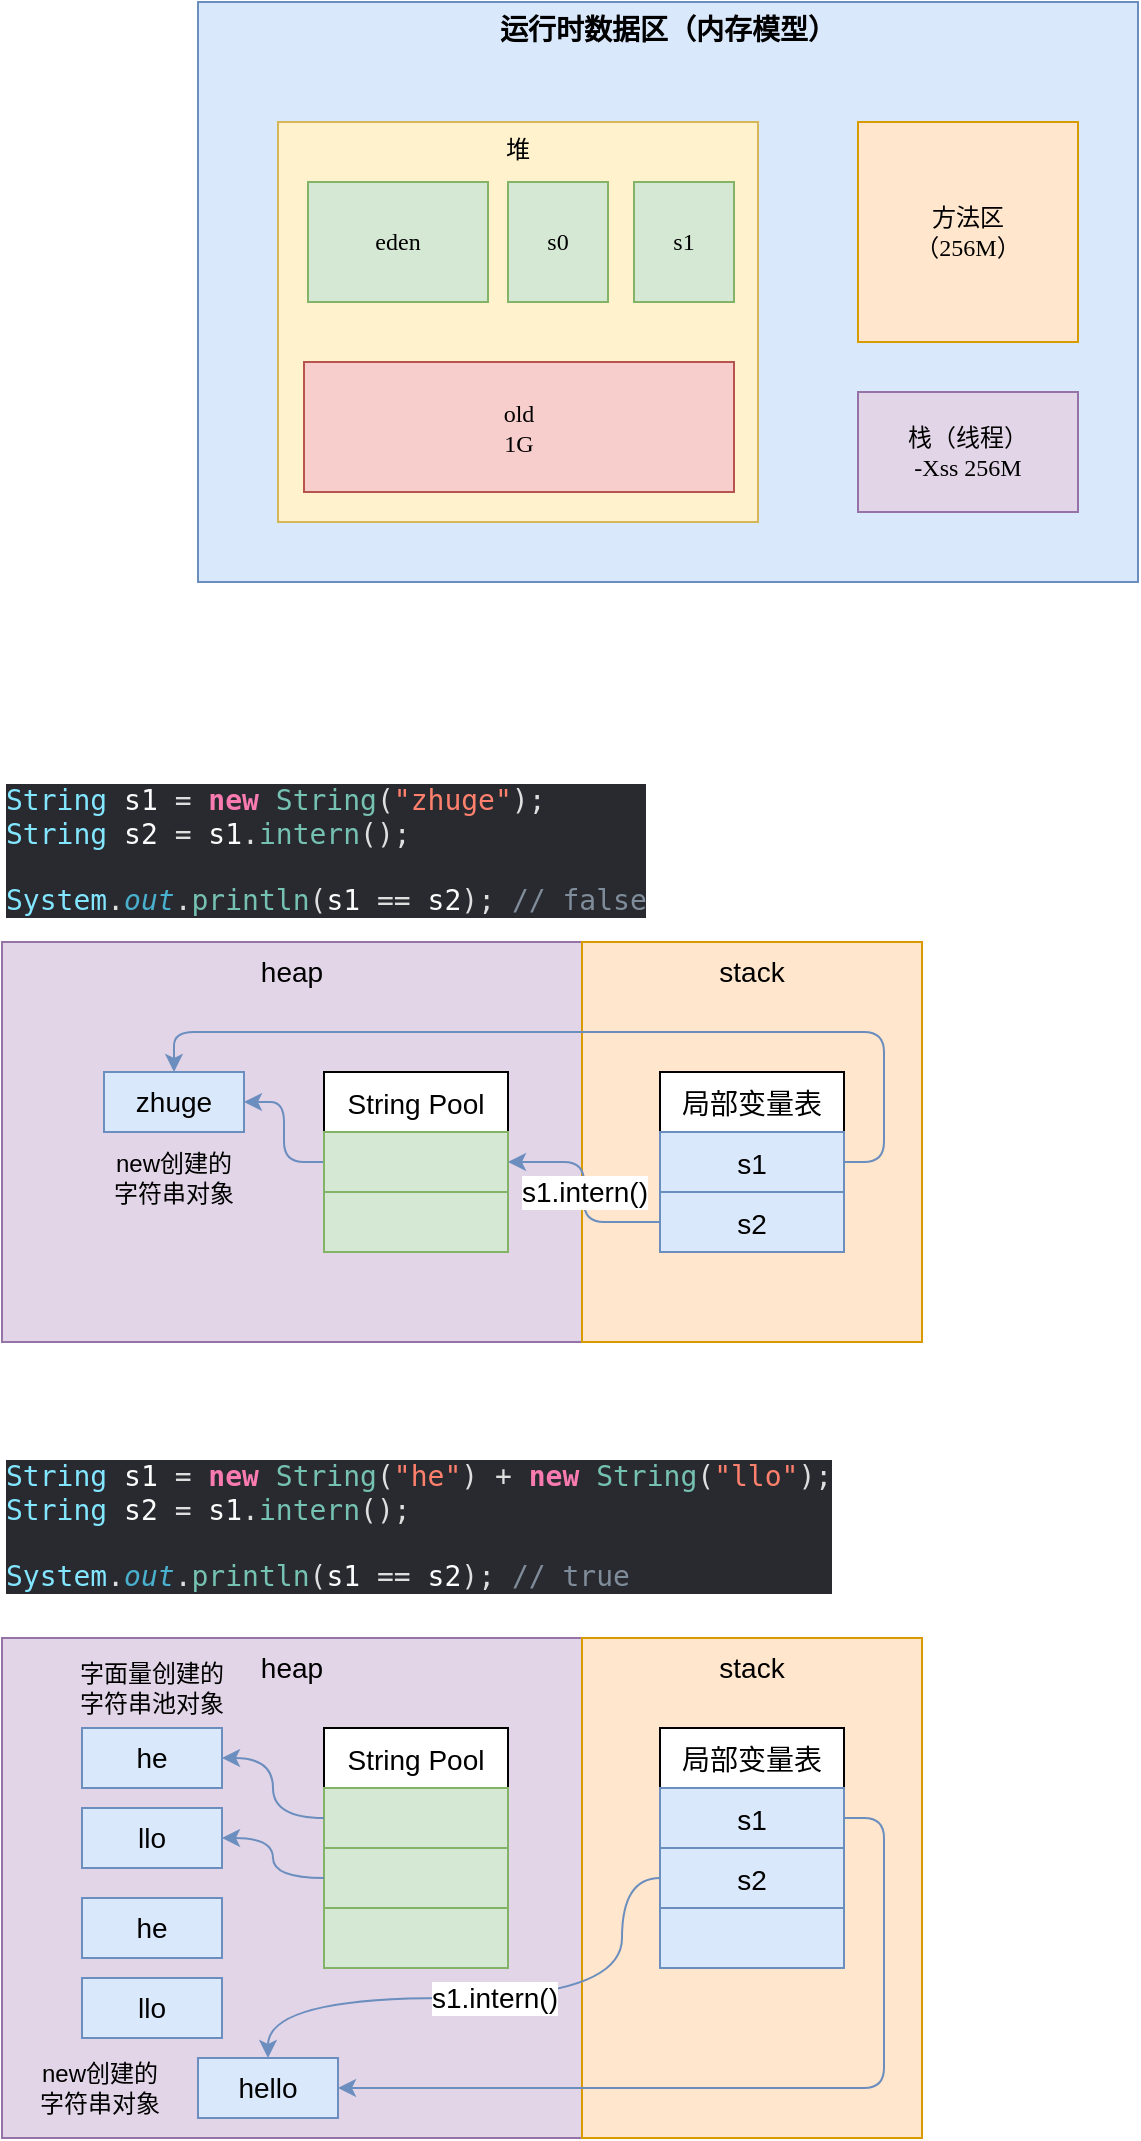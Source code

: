 <mxfile compressed="false" version="16.4.3" type="github">
  <diagram name="Page-1" id="c7558073-3199-34d8-9f00-42111426c3f3">
    <mxGraphModel dx="942" dy="642" grid="1" gridSize="10" guides="1" tooltips="1" connect="1" arrows="1" fold="1" page="1" pageScale="1" pageWidth="826" pageHeight="1169" background="none" math="0" shadow="0">
      <root>
        <mxCell id="0" />
        <mxCell id="1" parent="0" />
        <mxCell id="X_wdacDd8i7WgnL82fPF-96" value="&lt;font style=&quot;font-size: 14px&quot;&gt;运行时数据区（内存模型）&lt;/font&gt;" style="rounded=0;whiteSpace=wrap;html=1;fillColor=#dae8fc;strokeColor=#6c8ebf;align=center;verticalAlign=top;fontStyle=1;fontFamily=Lucida Console;" parent="1" vertex="1">
          <mxGeometry x="178" y="130" width="470" height="290" as="geometry" />
        </mxCell>
        <mxCell id="X_wdacDd8i7WgnL82fPF-97" value="堆" style="rounded=0;whiteSpace=wrap;html=1;verticalAlign=top;fillColor=#fff2cc;strokeColor=#d6b656;fontFamily=Lucida Console;" parent="1" vertex="1">
          <mxGeometry x="218" y="190" width="240" height="200" as="geometry" />
        </mxCell>
        <mxCell id="X_wdacDd8i7WgnL82fPF-98" value="方法区&lt;br&gt;（256M）" style="whiteSpace=wrap;html=1;aspect=fixed;verticalAlign=middle;fillColor=#ffe6cc;strokeColor=#d79b00;fontFamily=Lucida Console;" parent="1" vertex="1">
          <mxGeometry x="508" y="190" width="110" height="110" as="geometry" />
        </mxCell>
        <mxCell id="X_wdacDd8i7WgnL82fPF-99" value="栈（线程）&lt;br&gt;-Xss 256M" style="rounded=0;whiteSpace=wrap;html=1;verticalAlign=middle;fillColor=#e1d5e7;strokeColor=#9673a6;fontFamily=Lucida Console;" parent="1" vertex="1">
          <mxGeometry x="508" y="325" width="110" height="60" as="geometry" />
        </mxCell>
        <mxCell id="X_wdacDd8i7WgnL82fPF-100" value="eden&lt;br&gt;" style="rounded=0;whiteSpace=wrap;html=1;fillColor=#d5e8d4;strokeColor=#82b366;fontFamily=Lucida Console;" parent="1" vertex="1">
          <mxGeometry x="233" y="220" width="90" height="60" as="geometry" />
        </mxCell>
        <mxCell id="X_wdacDd8i7WgnL82fPF-103" value="s0" style="rounded=0;whiteSpace=wrap;html=1;fillColor=#d5e8d4;strokeColor=#82b366;fontFamily=Lucida Console;" parent="1" vertex="1">
          <mxGeometry x="333" y="220" width="50" height="60" as="geometry" />
        </mxCell>
        <mxCell id="X_wdacDd8i7WgnL82fPF-104" value="s1" style="rounded=0;whiteSpace=wrap;html=1;fillColor=#d5e8d4;strokeColor=#82b366;fontFamily=Lucida Console;" parent="1" vertex="1">
          <mxGeometry x="396" y="220" width="50" height="60" as="geometry" />
        </mxCell>
        <mxCell id="X_wdacDd8i7WgnL82fPF-105" value="old&lt;br&gt;1G" style="whiteSpace=wrap;html=1;fillColor=#f8cecc;strokeColor=#b85450;fontFamily=Lucida Console;" parent="1" vertex="1">
          <mxGeometry x="231" y="310" width="215" height="65" as="geometry" />
        </mxCell>
        <mxCell id="q494u1hC03V7Rukzs_w7-1" value="heap" style="rounded=0;whiteSpace=wrap;html=1;align=center;verticalAlign=top;fontSize=14;fillColor=#e1d5e7;strokeColor=#9673a6;" vertex="1" parent="1">
          <mxGeometry x="80" y="600" width="290" height="200" as="geometry" />
        </mxCell>
        <mxCell id="q494u1hC03V7Rukzs_w7-2" value="stack" style="rounded=0;whiteSpace=wrap;html=1;verticalAlign=top;fontSize=14;fillColor=#ffe6cc;strokeColor=#d79b00;" vertex="1" parent="1">
          <mxGeometry x="370" y="600" width="170" height="200" as="geometry" />
        </mxCell>
        <mxCell id="q494u1hC03V7Rukzs_w7-3" value="局部变量表" style="swimlane;fontStyle=0;childLayout=stackLayout;horizontal=1;startSize=30;horizontalStack=0;resizeParent=1;resizeParentMax=0;resizeLast=0;collapsible=1;marginBottom=0;fontSize=14;" vertex="1" parent="1">
          <mxGeometry x="409" y="665" width="92" height="90" as="geometry" />
        </mxCell>
        <mxCell id="q494u1hC03V7Rukzs_w7-4" value="s1" style="text;strokeColor=#6c8ebf;fillColor=#dae8fc;align=center;verticalAlign=middle;spacingLeft=4;spacingRight=4;overflow=hidden;points=[[0,0.5],[1,0.5]];portConstraint=eastwest;rotatable=0;fontSize=14;" vertex="1" parent="q494u1hC03V7Rukzs_w7-3">
          <mxGeometry y="30" width="92" height="30" as="geometry" />
        </mxCell>
        <mxCell id="q494u1hC03V7Rukzs_w7-5" value="s2" style="text;strokeColor=#6c8ebf;fillColor=#dae8fc;align=center;verticalAlign=middle;spacingLeft=4;spacingRight=4;overflow=hidden;points=[[0,0.5],[1,0.5]];portConstraint=eastwest;rotatable=0;fontSize=14;" vertex="1" parent="q494u1hC03V7Rukzs_w7-3">
          <mxGeometry y="60" width="92" height="30" as="geometry" />
        </mxCell>
        <mxCell id="q494u1hC03V7Rukzs_w7-39" style="edgeStyle=orthogonalEdgeStyle;rounded=1;orthogonalLoop=1;jettySize=auto;html=1;exitX=0;exitY=0.5;exitDx=0;exitDy=0;fontSize=14;fillColor=#dae8fc;strokeColor=#6c8ebf;" edge="1" parent="1" source="q494u1hC03V7Rukzs_w7-7" target="q494u1hC03V7Rukzs_w7-11">
          <mxGeometry relative="1" as="geometry" />
        </mxCell>
        <mxCell id="q494u1hC03V7Rukzs_w7-7" value="String Pool" style="swimlane;fontStyle=0;childLayout=stackLayout;horizontal=1;startSize=30;horizontalStack=0;resizeParent=1;resizeParentMax=0;resizeLast=0;collapsible=1;marginBottom=0;fontSize=14;" vertex="1" parent="1">
          <mxGeometry x="241" y="665" width="92" height="90" as="geometry" />
        </mxCell>
        <mxCell id="q494u1hC03V7Rukzs_w7-8" value="" style="text;strokeColor=#82b366;fillColor=#d5e8d4;align=center;verticalAlign=middle;spacingLeft=4;spacingRight=4;overflow=hidden;points=[[0,0.5],[1,0.5]];portConstraint=eastwest;rotatable=0;fontSize=14;" vertex="1" parent="q494u1hC03V7Rukzs_w7-7">
          <mxGeometry y="30" width="92" height="30" as="geometry" />
        </mxCell>
        <mxCell id="q494u1hC03V7Rukzs_w7-9" value=" " style="text;strokeColor=#82b366;fillColor=#d5e8d4;align=center;verticalAlign=middle;spacingLeft=4;spacingRight=4;overflow=hidden;points=[[0,0.5],[1,0.5]];portConstraint=eastwest;rotatable=0;fontSize=14;" vertex="1" parent="q494u1hC03V7Rukzs_w7-7">
          <mxGeometry y="60" width="92" height="30" as="geometry" />
        </mxCell>
        <mxCell id="q494u1hC03V7Rukzs_w7-11" value="zhuge" style="rounded=0;whiteSpace=wrap;html=1;fontSize=14;fillColor=#dae8fc;strokeColor=#6c8ebf;" vertex="1" parent="1">
          <mxGeometry x="131" y="665" width="70" height="30" as="geometry" />
        </mxCell>
        <mxCell id="q494u1hC03V7Rukzs_w7-12" style="edgeStyle=orthogonalEdgeStyle;rounded=1;orthogonalLoop=1;jettySize=auto;html=1;exitX=1;exitY=0.5;exitDx=0;exitDy=0;entryX=0.5;entryY=0;entryDx=0;entryDy=0;fontSize=14;fillColor=#dae8fc;strokeColor=#6c8ebf;" edge="1" parent="1" source="q494u1hC03V7Rukzs_w7-4" target="q494u1hC03V7Rukzs_w7-11">
          <mxGeometry relative="1" as="geometry" />
        </mxCell>
        <mxCell id="q494u1hC03V7Rukzs_w7-13" value="s1.intern()" style="edgeStyle=orthogonalEdgeStyle;orthogonalLoop=1;jettySize=auto;html=1;exitX=0;exitY=0.5;exitDx=0;exitDy=0;fontSize=14;fillColor=#dae8fc;strokeColor=#6c8ebf;entryX=1;entryY=0.5;entryDx=0;entryDy=0;rounded=1;" edge="1" parent="1" source="q494u1hC03V7Rukzs_w7-5" target="q494u1hC03V7Rukzs_w7-7">
          <mxGeometry relative="1" as="geometry">
            <mxPoint x="486" y="720" as="sourcePoint" />
            <mxPoint x="185" y="835" as="targetPoint" />
          </mxGeometry>
        </mxCell>
        <mxCell id="q494u1hC03V7Rukzs_w7-16" value="heap" style="rounded=0;whiteSpace=wrap;html=1;align=center;verticalAlign=top;fontSize=14;fillColor=#e1d5e7;strokeColor=#9673a6;" vertex="1" parent="1">
          <mxGeometry x="80" y="948" width="290" height="250" as="geometry" />
        </mxCell>
        <mxCell id="q494u1hC03V7Rukzs_w7-17" value="stack" style="rounded=0;whiteSpace=wrap;html=1;verticalAlign=top;fontSize=14;fillColor=#ffe6cc;strokeColor=#d79b00;" vertex="1" parent="1">
          <mxGeometry x="370" y="948" width="170" height="250" as="geometry" />
        </mxCell>
        <mxCell id="q494u1hC03V7Rukzs_w7-18" value="局部变量表" style="swimlane;fontStyle=0;childLayout=stackLayout;horizontal=1;startSize=30;horizontalStack=0;resizeParent=1;resizeParentMax=0;resizeLast=0;collapsible=1;marginBottom=0;fontSize=14;" vertex="1" parent="1">
          <mxGeometry x="409" y="993" width="92" height="120" as="geometry" />
        </mxCell>
        <mxCell id="q494u1hC03V7Rukzs_w7-19" value="s1" style="text;strokeColor=#6c8ebf;fillColor=#dae8fc;align=center;verticalAlign=middle;spacingLeft=4;spacingRight=4;overflow=hidden;points=[[0,0.5],[1,0.5]];portConstraint=eastwest;rotatable=0;fontSize=14;" vertex="1" parent="q494u1hC03V7Rukzs_w7-18">
          <mxGeometry y="30" width="92" height="30" as="geometry" />
        </mxCell>
        <mxCell id="q494u1hC03V7Rukzs_w7-20" value="s2" style="text;strokeColor=#6c8ebf;fillColor=#dae8fc;align=center;verticalAlign=middle;spacingLeft=4;spacingRight=4;overflow=hidden;points=[[0,0.5],[1,0.5]];portConstraint=eastwest;rotatable=0;fontSize=14;" vertex="1" parent="q494u1hC03V7Rukzs_w7-18">
          <mxGeometry y="60" width="92" height="30" as="geometry" />
        </mxCell>
        <mxCell id="q494u1hC03V7Rukzs_w7-33" style="text;strokeColor=#6c8ebf;fillColor=#dae8fc;align=center;verticalAlign=middle;spacingLeft=4;spacingRight=4;overflow=hidden;points=[[0,0.5],[1,0.5]];portConstraint=eastwest;rotatable=0;fontSize=14;" vertex="1" parent="q494u1hC03V7Rukzs_w7-18">
          <mxGeometry y="90" width="92" height="30" as="geometry" />
        </mxCell>
        <mxCell id="q494u1hC03V7Rukzs_w7-21" value="String Pool" style="swimlane;fontStyle=0;childLayout=stackLayout;horizontal=1;startSize=30;horizontalStack=0;resizeParent=1;resizeParentMax=0;resizeLast=0;collapsible=1;marginBottom=0;fontSize=14;" vertex="1" parent="1">
          <mxGeometry x="241" y="993" width="92" height="120" as="geometry" />
        </mxCell>
        <mxCell id="q494u1hC03V7Rukzs_w7-22" value="" style="text;strokeColor=#82b366;fillColor=#d5e8d4;align=center;verticalAlign=middle;spacingLeft=4;spacingRight=4;overflow=hidden;points=[[0,0.5],[1,0.5]];portConstraint=eastwest;rotatable=0;fontSize=14;" vertex="1" parent="q494u1hC03V7Rukzs_w7-21">
          <mxGeometry y="30" width="92" height="30" as="geometry" />
        </mxCell>
        <mxCell id="q494u1hC03V7Rukzs_w7-23" value="" style="text;strokeColor=#82b366;fillColor=#d5e8d4;align=center;verticalAlign=middle;spacingLeft=4;spacingRight=4;overflow=hidden;points=[[0,0.5],[1,0.5]];portConstraint=eastwest;rotatable=0;fontSize=14;" vertex="1" parent="q494u1hC03V7Rukzs_w7-21">
          <mxGeometry y="60" width="92" height="30" as="geometry" />
        </mxCell>
        <mxCell id="q494u1hC03V7Rukzs_w7-29" style="text;strokeColor=#82b366;fillColor=#d5e8d4;align=center;verticalAlign=middle;spacingLeft=4;spacingRight=4;overflow=hidden;points=[[0,0.5],[1,0.5]];portConstraint=eastwest;rotatable=0;fontSize=14;" vertex="1" parent="q494u1hC03V7Rukzs_w7-21">
          <mxGeometry y="90" width="92" height="30" as="geometry" />
        </mxCell>
        <mxCell id="q494u1hC03V7Rukzs_w7-24" value="he" style="rounded=0;whiteSpace=wrap;html=1;fontSize=14;fillColor=#dae8fc;strokeColor=#6c8ebf;" vertex="1" parent="1">
          <mxGeometry x="120" y="993" width="70" height="30" as="geometry" />
        </mxCell>
        <mxCell id="q494u1hC03V7Rukzs_w7-30" value="llo" style="rounded=0;whiteSpace=wrap;html=1;fontSize=14;fillColor=#dae8fc;strokeColor=#6c8ebf;" vertex="1" parent="1">
          <mxGeometry x="120" y="1033" width="70" height="30" as="geometry" />
        </mxCell>
        <mxCell id="q494u1hC03V7Rukzs_w7-32" value="hello" style="rounded=0;whiteSpace=wrap;html=1;fontSize=14;fillColor=#dae8fc;strokeColor=#6c8ebf;" vertex="1" parent="1">
          <mxGeometry x="178" y="1158" width="70" height="30" as="geometry" />
        </mxCell>
        <mxCell id="q494u1hC03V7Rukzs_w7-36" style="edgeStyle=orthogonalEdgeStyle;rounded=1;orthogonalLoop=1;jettySize=auto;html=1;exitX=1;exitY=0.5;exitDx=0;exitDy=0;entryX=1;entryY=0.5;entryDx=0;entryDy=0;fontSize=14;fillColor=#dae8fc;strokeColor=#6c8ebf;" edge="1" parent="1" source="q494u1hC03V7Rukzs_w7-19" target="q494u1hC03V7Rukzs_w7-32">
          <mxGeometry relative="1" as="geometry" />
        </mxCell>
        <mxCell id="q494u1hC03V7Rukzs_w7-37" style="edgeStyle=orthogonalEdgeStyle;orthogonalLoop=1;jettySize=auto;html=1;exitX=0;exitY=0.5;exitDx=0;exitDy=0;entryX=1;entryY=0.5;entryDx=0;entryDy=0;fontSize=14;fillColor=#dae8fc;strokeColor=#6c8ebf;curved=1;" edge="1" parent="1" source="q494u1hC03V7Rukzs_w7-22" target="q494u1hC03V7Rukzs_w7-24">
          <mxGeometry relative="1" as="geometry" />
        </mxCell>
        <mxCell id="q494u1hC03V7Rukzs_w7-38" style="edgeStyle=orthogonalEdgeStyle;orthogonalLoop=1;jettySize=auto;html=1;exitX=0;exitY=0.5;exitDx=0;exitDy=0;entryX=1;entryY=0.5;entryDx=0;entryDy=0;fontSize=14;fillColor=#dae8fc;strokeColor=#6c8ebf;curved=1;" edge="1" parent="1" source="q494u1hC03V7Rukzs_w7-23" target="q494u1hC03V7Rukzs_w7-30">
          <mxGeometry relative="1" as="geometry" />
        </mxCell>
        <mxCell id="q494u1hC03V7Rukzs_w7-40" value="he" style="rounded=0;whiteSpace=wrap;html=1;fontSize=14;fillColor=#dae8fc;strokeColor=#6c8ebf;" vertex="1" parent="1">
          <mxGeometry x="120" y="1078" width="70" height="30" as="geometry" />
        </mxCell>
        <mxCell id="q494u1hC03V7Rukzs_w7-41" value="llo" style="rounded=0;whiteSpace=wrap;html=1;fontSize=14;fillColor=#dae8fc;strokeColor=#6c8ebf;" vertex="1" parent="1">
          <mxGeometry x="120" y="1118" width="70" height="30" as="geometry" />
        </mxCell>
        <mxCell id="q494u1hC03V7Rukzs_w7-42" value="字面量创建的字符串池对象" style="text;html=1;strokeColor=none;fillColor=none;align=center;verticalAlign=middle;whiteSpace=wrap;rounded=0;fontSize=12;" vertex="1" parent="1">
          <mxGeometry x="116" y="958" width="78" height="30" as="geometry" />
        </mxCell>
        <mxCell id="q494u1hC03V7Rukzs_w7-46" value="s1.intern()" style="edgeStyle=orthogonalEdgeStyle;orthogonalLoop=1;jettySize=auto;html=1;fontSize=14;fillColor=#dae8fc;strokeColor=#6c8ebf;exitX=0;exitY=0.5;exitDx=0;exitDy=0;entryX=0.5;entryY=0;entryDx=0;entryDy=0;curved=1;" edge="1" parent="1" source="q494u1hC03V7Rukzs_w7-20" target="q494u1hC03V7Rukzs_w7-32">
          <mxGeometry relative="1" as="geometry">
            <mxPoint x="410" y="1068" as="sourcePoint" />
            <mxPoint x="340" y="1098" as="targetPoint" />
            <Array as="points">
              <mxPoint x="390" y="1068" />
              <mxPoint x="390" y="1128" />
              <mxPoint x="213" y="1128" />
            </Array>
          </mxGeometry>
        </mxCell>
        <mxCell id="q494u1hC03V7Rukzs_w7-47" value="new创建的&lt;br&gt;字符串对象" style="text;html=1;strokeColor=none;fillColor=none;align=center;verticalAlign=middle;whiteSpace=wrap;rounded=0;fontSize=12;" vertex="1" parent="1">
          <mxGeometry x="90" y="1158" width="78" height="30" as="geometry" />
        </mxCell>
        <mxCell id="q494u1hC03V7Rukzs_w7-48" value="new创建的&lt;br&gt;字符串对象" style="text;html=1;strokeColor=none;fillColor=none;align=center;verticalAlign=middle;whiteSpace=wrap;rounded=0;fontSize=12;" vertex="1" parent="1">
          <mxGeometry x="127" y="703" width="78" height="30" as="geometry" />
        </mxCell>
        <mxCell id="q494u1hC03V7Rukzs_w7-51" value="&lt;pre style=&quot;background-color: #292a30 ; color: #dfdfe0 ; font-family: &amp;quot;jetbrains mono&amp;quot; , monospace ; font-size: 10.5pt&quot;&gt;&lt;span style=&quot;color: #82e6ff&quot;&gt;String &lt;/span&gt;&lt;span style=&quot;color: #fcfcfc&quot;&gt;s1 &lt;/span&gt;= &lt;span style=&quot;color: #f97bb0 ; font-weight: bold&quot;&gt;new &lt;/span&gt;&lt;span style=&quot;color: #75c2b3&quot;&gt;String&lt;/span&gt;(&lt;span style=&quot;color: #ff806c&quot;&gt;&quot;he&quot;&lt;/span&gt;) + &lt;span style=&quot;color: #f97bb0 ; font-weight: bold&quot;&gt;new &lt;/span&gt;&lt;span style=&quot;color: #75c2b3&quot;&gt;String&lt;/span&gt;(&lt;span style=&quot;color: #ff806c&quot;&gt;&quot;llo&quot;&lt;/span&gt;);&lt;br&gt;&lt;span style=&quot;color: #82e6ff&quot;&gt;String &lt;/span&gt;&lt;span style=&quot;color: #fcfcfc&quot;&gt;s2 &lt;/span&gt;= &lt;span style=&quot;color: #fcfcfc&quot;&gt;s1&lt;/span&gt;.&lt;span style=&quot;color: #75c2b3&quot;&gt;intern&lt;/span&gt;();&lt;br&gt;&lt;br&gt;&lt;span style=&quot;color: #82e6ff&quot;&gt;System&lt;/span&gt;.&lt;span style=&quot;color: #49b0ce ; font-style: italic&quot;&gt;out&lt;/span&gt;.&lt;span style=&quot;color: #75c2b3&quot;&gt;println&lt;/span&gt;(&lt;span style=&quot;color: #fcfcfc&quot;&gt;s1 &lt;/span&gt;== &lt;span style=&quot;color: #fcfcfc&quot;&gt;s2&lt;/span&gt;); &lt;span style=&quot;color: #7f8c99&quot;&gt;// true&lt;/span&gt;&lt;/pre&gt;" style="text;whiteSpace=wrap;html=1;fontSize=14;" vertex="1" parent="1">
          <mxGeometry x="80" y="838" width="370" height="110" as="geometry" />
        </mxCell>
        <mxCell id="q494u1hC03V7Rukzs_w7-52" value="&lt;pre style=&quot;background-color: #292a30 ; color: #dfdfe0 ; font-family: &amp;quot;jetbrains mono&amp;quot; , monospace ; font-size: 10.5pt&quot;&gt;&lt;span style=&quot;color: #82e6ff&quot;&gt;String &lt;/span&gt;&lt;span style=&quot;color: #fcfcfc&quot;&gt;s1 &lt;/span&gt;= &lt;span style=&quot;color: #f97bb0 ; font-weight: bold&quot;&gt;new &lt;/span&gt;&lt;span style=&quot;color: #75c2b3&quot;&gt;String&lt;/span&gt;(&lt;span style=&quot;color: #ff806c&quot;&gt;&quot;zhuge&quot;&lt;/span&gt;);&lt;br&gt;&lt;span style=&quot;color: #82e6ff&quot;&gt;String &lt;/span&gt;&lt;span style=&quot;color: #fcfcfc&quot;&gt;s2 &lt;/span&gt;= &lt;span style=&quot;color: #fcfcfc&quot;&gt;s1&lt;/span&gt;.&lt;span style=&quot;color: #75c2b3&quot;&gt;intern&lt;/span&gt;();&lt;br&gt;&lt;br&gt;&lt;span style=&quot;color: #82e6ff&quot;&gt;System&lt;/span&gt;.&lt;span style=&quot;color: #49b0ce ; font-style: italic&quot;&gt;out&lt;/span&gt;.&lt;span style=&quot;color: #75c2b3&quot;&gt;println&lt;/span&gt;(&lt;span style=&quot;color: #fcfcfc&quot;&gt;s1 &lt;/span&gt;== &lt;span style=&quot;color: #fcfcfc&quot;&gt;s2&lt;/span&gt;); &lt;span style=&quot;color: #7f8c99&quot;&gt;// false&lt;/span&gt;&lt;/pre&gt;" style="text;whiteSpace=wrap;html=1;fontSize=14;" vertex="1" parent="1">
          <mxGeometry x="80" y="500" width="290" height="110" as="geometry" />
        </mxCell>
      </root>
    </mxGraphModel>
  </diagram>
</mxfile>
